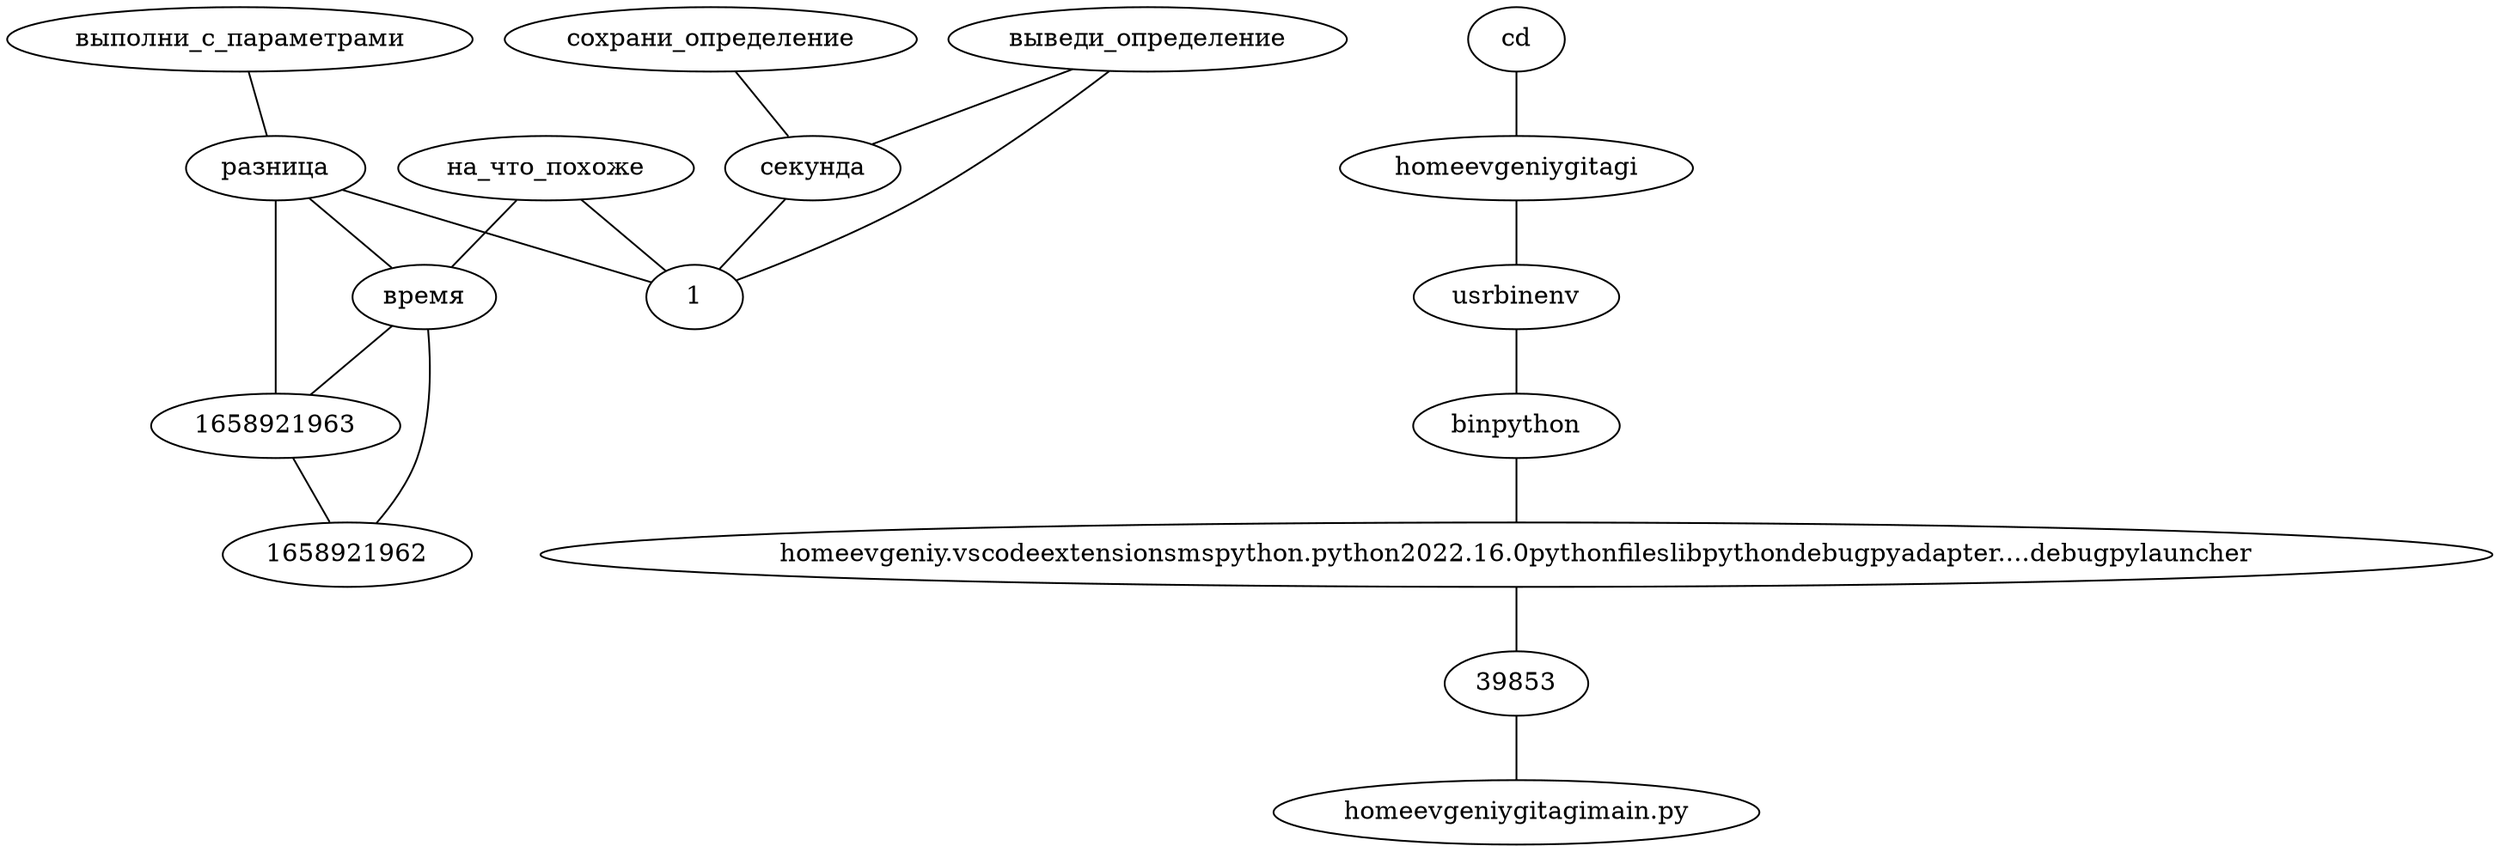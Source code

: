 strict graph G {
"время" -- "1658921962"
"время" -- "1658921963"
"выполни_с_параметрами" -- "разница"
"разница" -- "1658921963"
"1658921963" -- "1658921962"
"разница" -- "1"
"сохрани_определение" -- "секунда"
"секунда" -- "1"
"разница" -- "время"
"выведи_определение" -- "секунда"
"выведи_определение" -- "1"
"на_что_похоже" -- "1"
"на_что_похоже" -- "время"
"cd" -- "homeevgeniygitagi"
"homeevgeniygitagi" -- "usrbinenv"
"usrbinenv" -- "binpython"
"binpython" -- "homeevgeniy.vscodeextensionsmspython.python2022.16.0pythonfileslibpythondebugpyadapter....debugpylauncher"
"homeevgeniy.vscodeextensionsmspython.python2022.16.0pythonfileslibpythondebugpyadapter....debugpylauncher" -- "39853"
"39853" -- "homeevgeniygitagimain.py"
}
